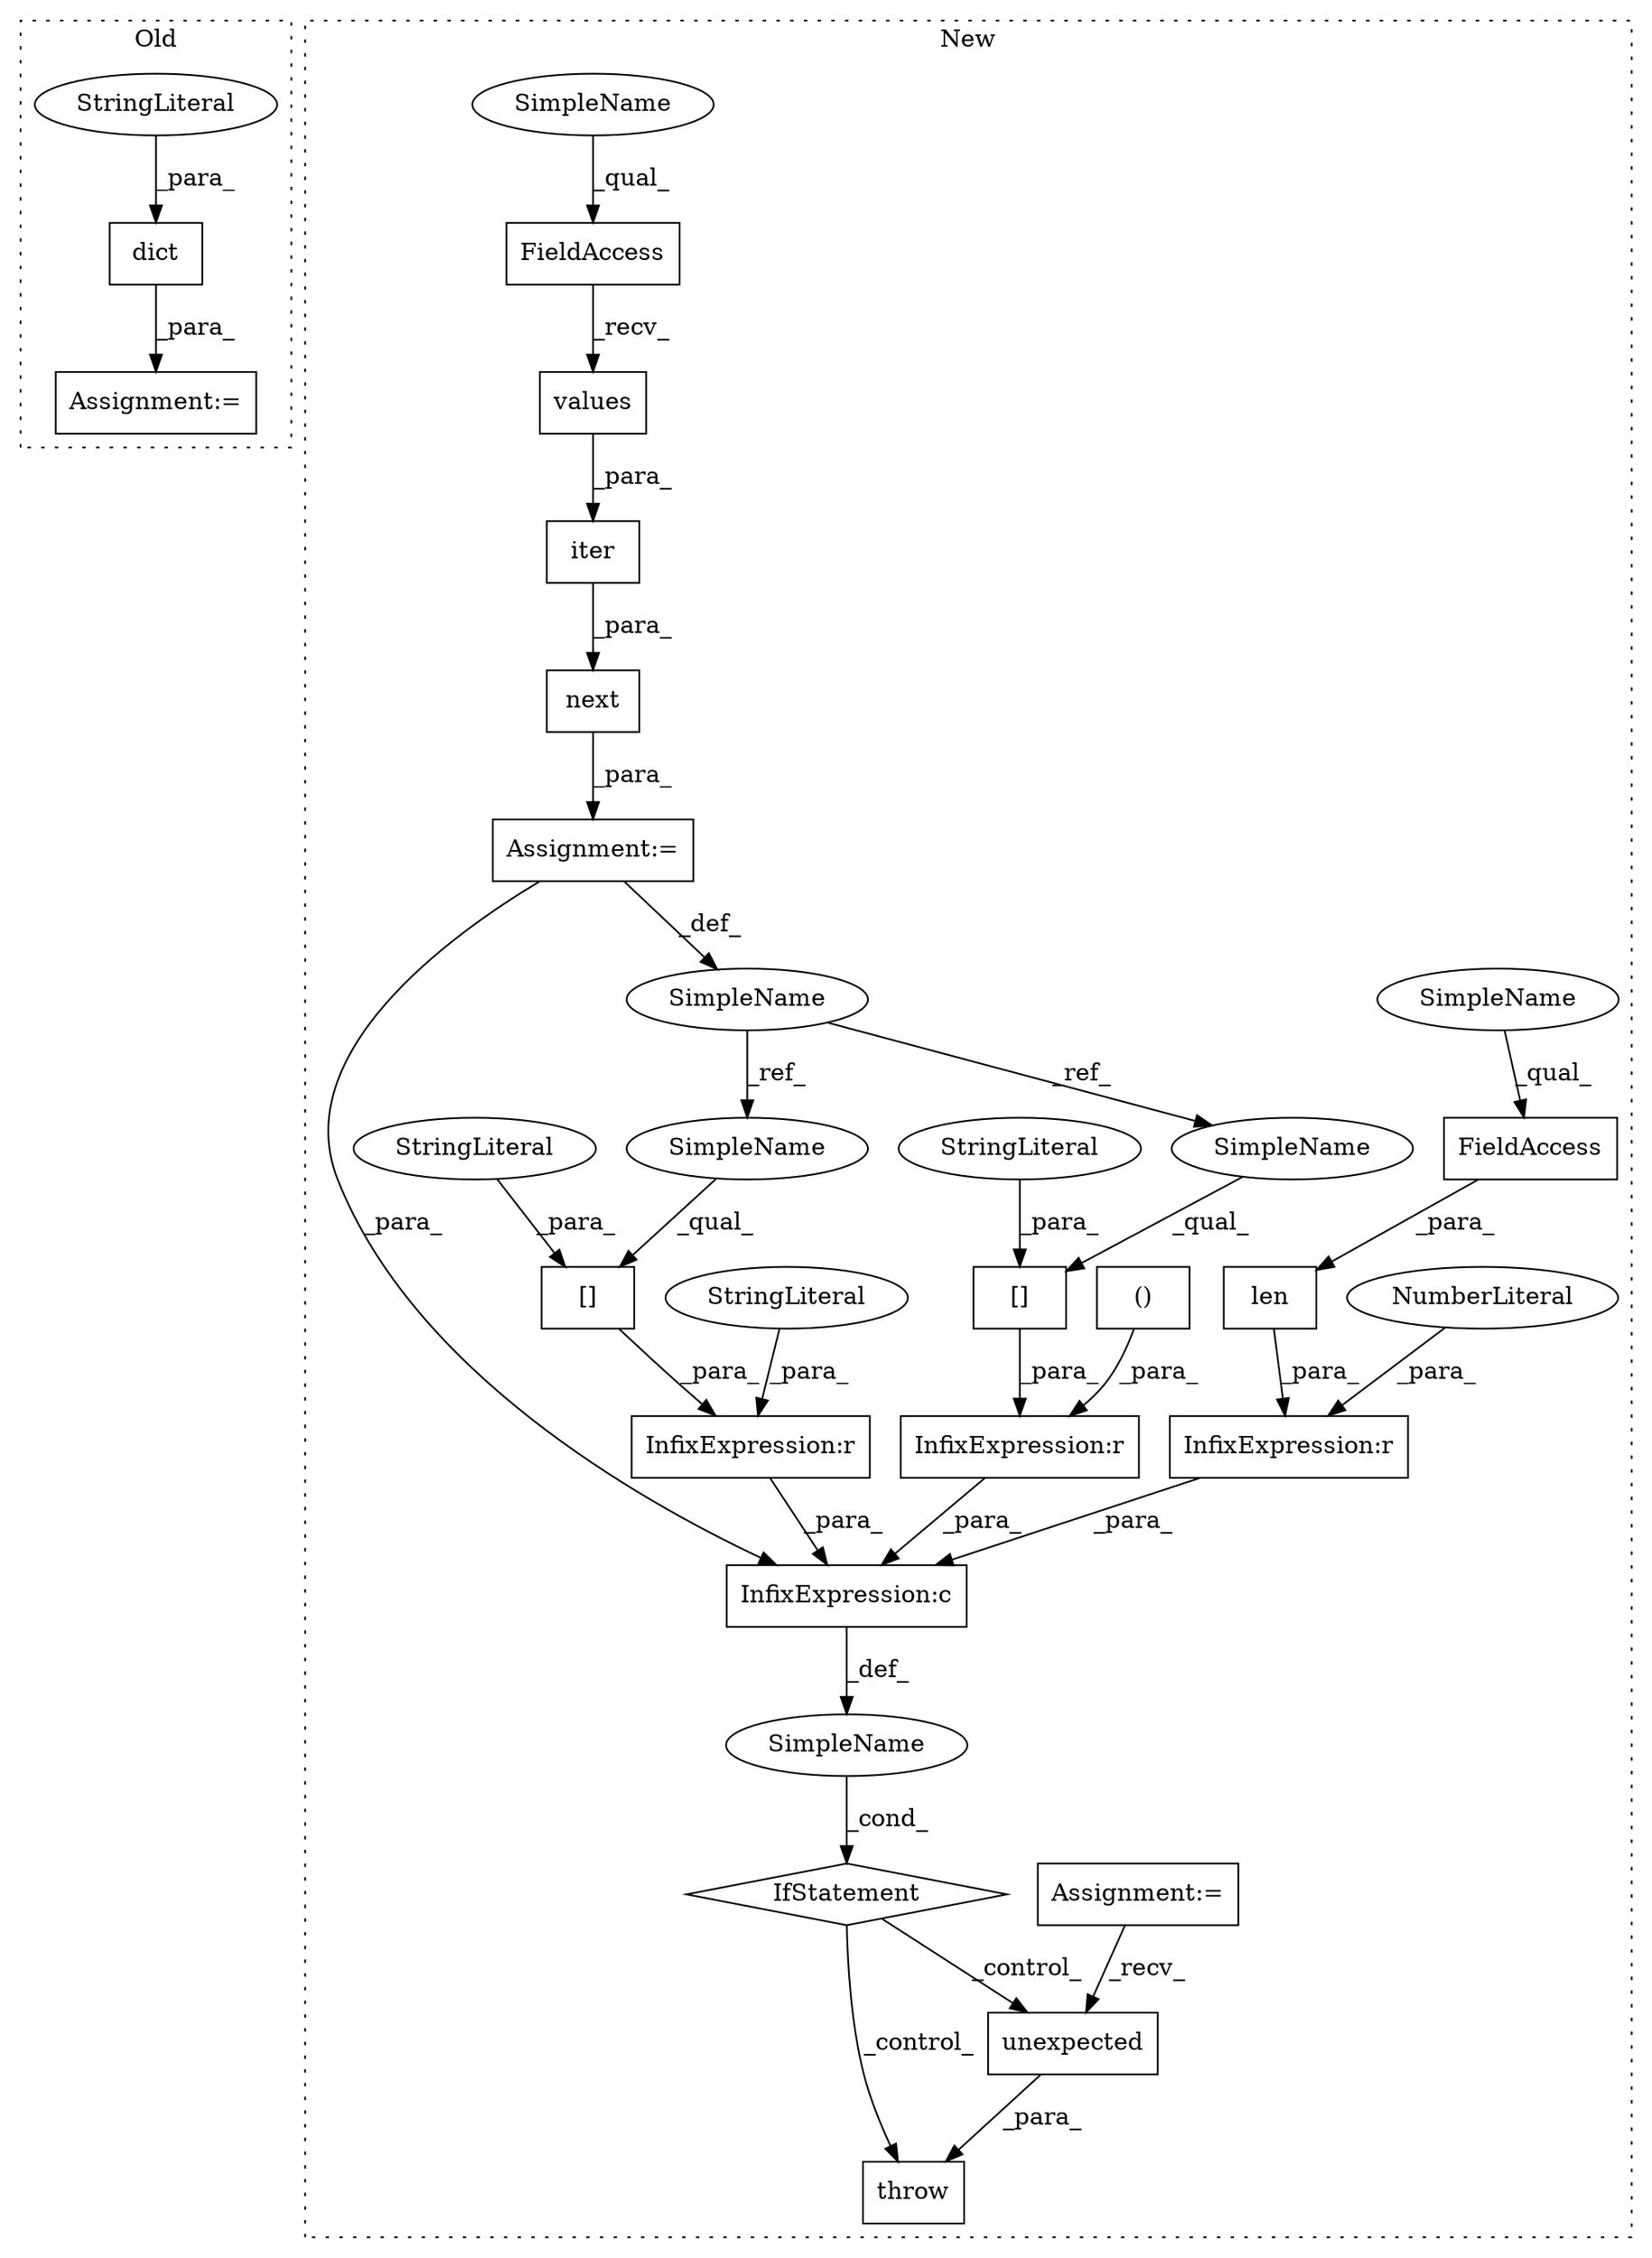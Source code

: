 digraph G {
subgraph cluster0 {
1 [label="dict" a="32" s="1302,1332" l="5,1" shape="box"];
23 [label="StringLiteral" a="45" s="1307" l="14" shape="ellipse"];
24 [label="Assignment:=" a="7" s="1301" l="1" shape="box"];
label = "Old";
style="dotted";
}
subgraph cluster1 {
2 [label="iter" a="32" s="1505,1536" l="5,1" shape="box"];
3 [label="next" a="32" s="1500,1537" l="5,1" shape="box"];
4 [label="InfixExpression:r" a="27" s="1637" l="9" shape="box"];
5 [label="()" a="106" s="1646" l="35" shape="box"];
6 [label="InfixExpression:r" a="27" s="1600" l="4" shape="box"];
7 [label="[]" a="2" s="1617,1636" l="12,1" shape="box"];
8 [label="InfixExpression:c" a="27" s="1576" l="4" shape="box"];
9 [label="InfixExpression:r" a="27" s="1571" l="3" shape="box"];
10 [label="NumberLiteral" a="34" s="1574" l="1" shape="ellipse"];
11 [label="[]" a="2" s="1581,1599" l="12,1" shape="box"];
12 [label="len" a="32" s="1549,1570" l="4,1" shape="box"];
13 [label="throw" a="53" s="1693" l="6" shape="box"];
14 [label="SimpleName" a="42" s="" l="" shape="ellipse"];
15 [label="unexpected" a="32" s="1716" l="12" shape="box"];
16 [label="FieldAccess" a="22" s="1553" l="17" shape="box"];
17 [label="FieldAccess" a="22" s="1510" l="17" shape="box"];
18 [label="values" a="32" s="1528" l="8" shape="box"];
19 [label="IfStatement" a="25" s="1544,1683" l="4,2" shape="diamond"];
20 [label="SimpleName" a="42" s="1488" l="11" shape="ellipse"];
21 [label="Assignment:=" a="7" s="860" l="16" shape="box"];
22 [label="StringLiteral" a="45" s="1604" l="7" shape="ellipse"];
25 [label="StringLiteral" a="45" s="1593" l="6" shape="ellipse"];
26 [label="Assignment:=" a="7" s="1499" l="1" shape="box"];
27 [label="StringLiteral" a="45" s="1629" l="7" shape="ellipse"];
28 [label="SimpleName" a="42" s="1553" l="4" shape="ellipse"];
29 [label="SimpleName" a="42" s="1510" l="4" shape="ellipse"];
30 [label="SimpleName" a="42" s="1617" l="11" shape="ellipse"];
31 [label="SimpleName" a="42" s="1581" l="11" shape="ellipse"];
label = "New";
style="dotted";
}
1 -> 24 [label="_para_"];
2 -> 3 [label="_para_"];
3 -> 26 [label="_para_"];
4 -> 8 [label="_para_"];
5 -> 4 [label="_para_"];
6 -> 8 [label="_para_"];
7 -> 4 [label="_para_"];
8 -> 14 [label="_def_"];
9 -> 8 [label="_para_"];
10 -> 9 [label="_para_"];
11 -> 6 [label="_para_"];
12 -> 9 [label="_para_"];
14 -> 19 [label="_cond_"];
15 -> 13 [label="_para_"];
16 -> 12 [label="_para_"];
17 -> 18 [label="_recv_"];
18 -> 2 [label="_para_"];
19 -> 13 [label="_control_"];
19 -> 15 [label="_control_"];
20 -> 31 [label="_ref_"];
20 -> 30 [label="_ref_"];
21 -> 15 [label="_recv_"];
22 -> 6 [label="_para_"];
23 -> 1 [label="_para_"];
25 -> 11 [label="_para_"];
26 -> 8 [label="_para_"];
26 -> 20 [label="_def_"];
27 -> 7 [label="_para_"];
28 -> 16 [label="_qual_"];
29 -> 17 [label="_qual_"];
30 -> 7 [label="_qual_"];
31 -> 11 [label="_qual_"];
}